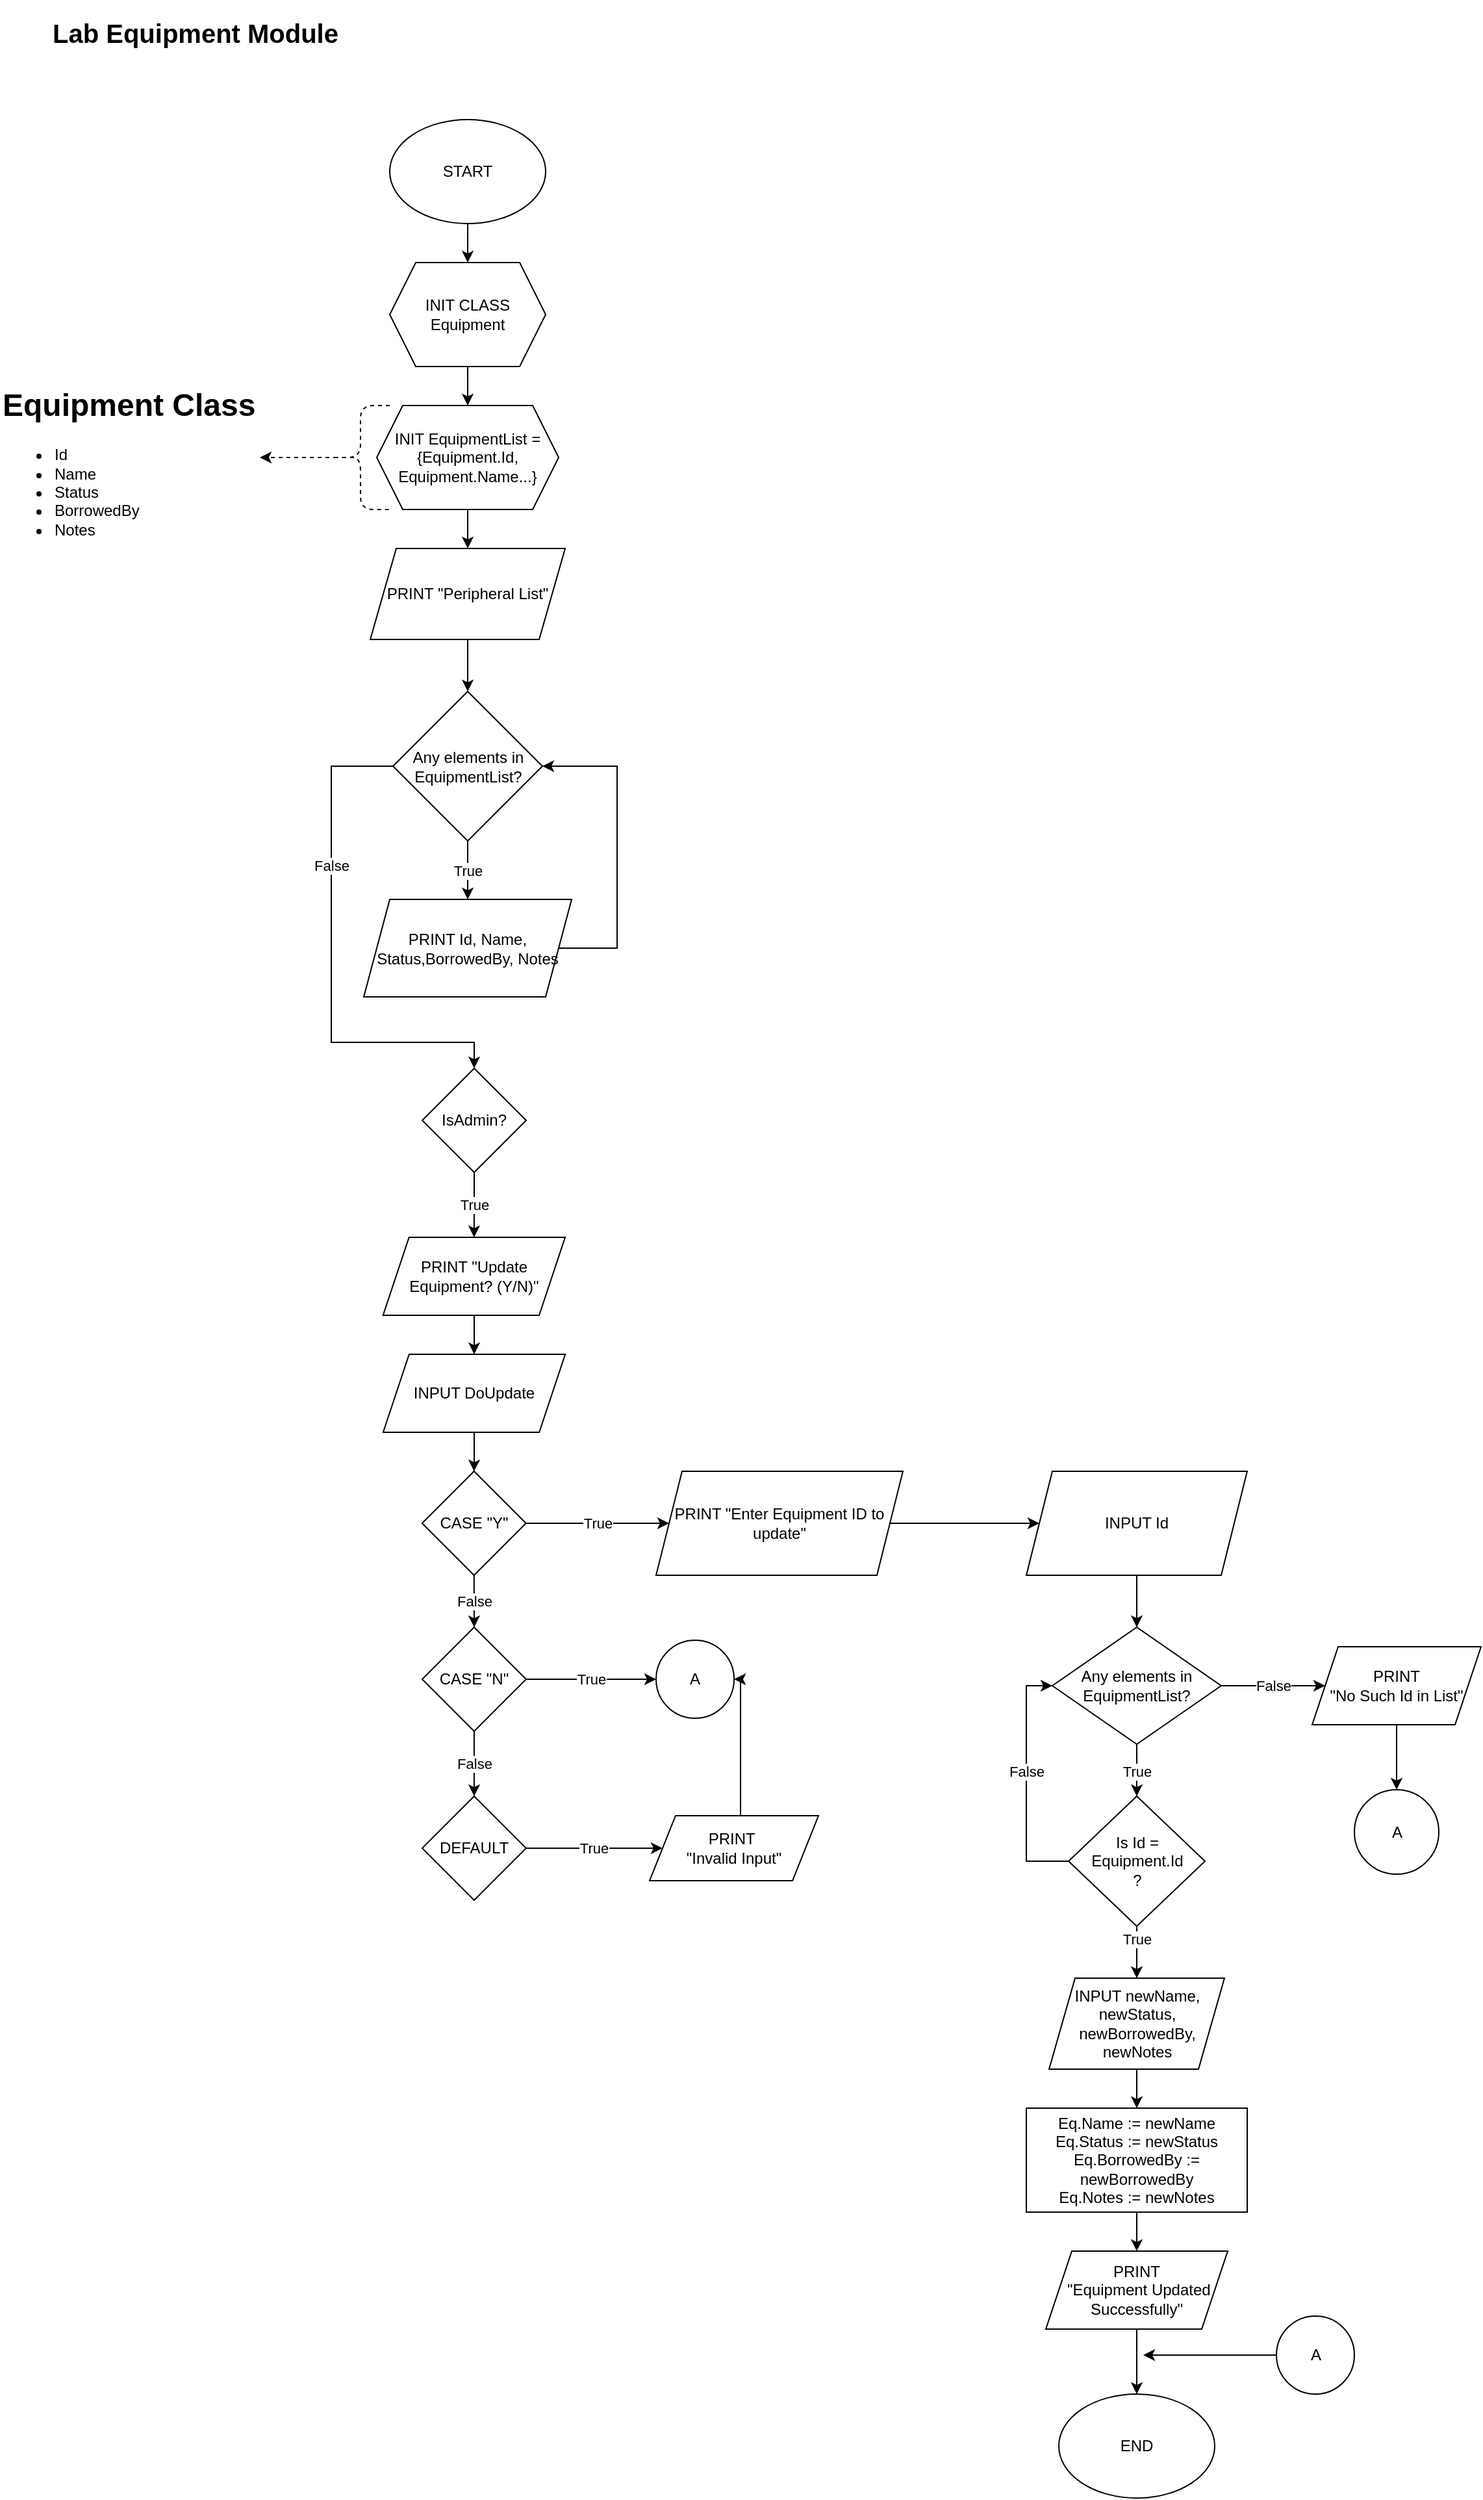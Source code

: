 <mxfile version="24.8.6">
  <diagram id="6a731a19-8d31-9384-78a2-239565b7b9f0" name="Page-1">
    <mxGraphModel dx="1235" dy="3656" grid="1" gridSize="10" guides="1" tooltips="1" connect="1" arrows="1" fold="1" page="1" pageScale="1" pageWidth="3000" pageHeight="3000" background="none" math="0" shadow="0">
      <root>
        <mxCell id="0" />
        <mxCell id="1" parent="0" />
        <mxCell id="FubYLD9fZpOXAevbdcCf-57" value="" style="edgeStyle=orthogonalEdgeStyle;rounded=0;orthogonalLoop=1;jettySize=auto;html=1;entryX=0.5;entryY=0;entryDx=0;entryDy=0;movable=1;resizable=1;rotatable=1;deletable=1;editable=1;locked=0;connectable=1;" edge="1" parent="1" source="FubYLD9fZpOXAevbdcCf-55" target="FubYLD9fZpOXAevbdcCf-58">
          <mxGeometry relative="1" as="geometry">
            <mxPoint x="370" y="-2678" as="targetPoint" />
          </mxGeometry>
        </mxCell>
        <mxCell id="FubYLD9fZpOXAevbdcCf-55" value="START" style="ellipse;whiteSpace=wrap;html=1;movable=1;resizable=1;rotatable=1;deletable=1;editable=1;locked=0;connectable=1;" vertex="1" parent="1">
          <mxGeometry x="310" y="-2788" width="120" height="80" as="geometry" />
        </mxCell>
        <mxCell id="FubYLD9fZpOXAevbdcCf-61" value="" style="edgeStyle=orthogonalEdgeStyle;rounded=0;orthogonalLoop=1;jettySize=auto;html=1;movable=1;resizable=1;rotatable=1;deletable=1;editable=1;locked=0;connectable=1;" edge="1" parent="1" source="FubYLD9fZpOXAevbdcCf-58" target="FubYLD9fZpOXAevbdcCf-60">
          <mxGeometry relative="1" as="geometry" />
        </mxCell>
        <mxCell id="FubYLD9fZpOXAevbdcCf-58" value="&lt;font style=&quot;font-size: 12px;&quot;&gt;INIT CLASS Equipment&lt;/font&gt;" style="shape=hexagon;perimeter=hexagonPerimeter2;whiteSpace=wrap;html=1;fixedSize=1;movable=1;resizable=1;rotatable=1;deletable=1;editable=1;locked=0;connectable=1;" vertex="1" parent="1">
          <mxGeometry x="310" y="-2678" width="120" height="80" as="geometry" />
        </mxCell>
        <mxCell id="FubYLD9fZpOXAevbdcCf-63" value="" style="edgeStyle=orthogonalEdgeStyle;rounded=0;orthogonalLoop=1;jettySize=auto;html=1;movable=1;resizable=1;rotatable=1;deletable=1;editable=1;locked=0;connectable=1;" edge="1" parent="1" source="FubYLD9fZpOXAevbdcCf-60" target="FubYLD9fZpOXAevbdcCf-62">
          <mxGeometry relative="1" as="geometry" />
        </mxCell>
        <mxCell id="FubYLD9fZpOXAevbdcCf-60" value="&lt;font style=&quot;font-size: 12px;&quot;&gt;INIT EquipmentList = {&lt;/font&gt;&lt;font style=&quot;font-size: 12px;&quot;&gt;Equipment.Id, &lt;/font&gt;&lt;font style=&quot;font-size: 12px;&quot;&gt;Equipment.Name...&lt;/font&gt;&lt;font style=&quot;font-size: 12px;&quot;&gt;}&lt;br&gt;&lt;/font&gt;" style="shape=hexagon;perimeter=hexagonPerimeter2;whiteSpace=wrap;html=1;fixedSize=1;movable=1;resizable=1;rotatable=1;deletable=1;editable=1;locked=0;connectable=1;" vertex="1" parent="1">
          <mxGeometry x="300" y="-2568" width="140" height="80" as="geometry" />
        </mxCell>
        <mxCell id="FubYLD9fZpOXAevbdcCf-69" value="" style="edgeStyle=orthogonalEdgeStyle;rounded=0;orthogonalLoop=1;jettySize=auto;html=1;movable=1;resizable=1;rotatable=1;deletable=1;editable=1;locked=0;connectable=1;" edge="1" parent="1" source="FubYLD9fZpOXAevbdcCf-62" target="FubYLD9fZpOXAevbdcCf-68">
          <mxGeometry relative="1" as="geometry" />
        </mxCell>
        <mxCell id="FubYLD9fZpOXAevbdcCf-62" value="&lt;font style=&quot;font-size: 12px;&quot;&gt;PRINT &quot;Peripheral List&quot;&lt;br&gt;&lt;/font&gt;" style="shape=parallelogram;perimeter=parallelogramPerimeter;whiteSpace=wrap;html=1;fixedSize=1;movable=1;resizable=1;rotatable=1;deletable=1;editable=1;locked=0;connectable=1;" vertex="1" parent="1">
          <mxGeometry x="295" y="-2458" width="150" height="70" as="geometry" />
        </mxCell>
        <mxCell id="FubYLD9fZpOXAevbdcCf-72" style="edgeStyle=orthogonalEdgeStyle;rounded=0;orthogonalLoop=1;jettySize=auto;html=1;exitX=1;exitY=0.5;exitDx=0;exitDy=0;entryX=1;entryY=0.5;entryDx=0;entryDy=0;movable=1;resizable=1;rotatable=1;deletable=1;editable=1;locked=0;connectable=1;" edge="1" parent="1" source="FubYLD9fZpOXAevbdcCf-66" target="FubYLD9fZpOXAevbdcCf-68">
          <mxGeometry relative="1" as="geometry">
            <Array as="points">
              <mxPoint x="485" y="-2150" />
              <mxPoint x="485" y="-2290" />
            </Array>
          </mxGeometry>
        </mxCell>
        <mxCell id="FubYLD9fZpOXAevbdcCf-66" value="&lt;div&gt;PRINT Id, Name, Status,BorrowedBy, Notes&lt;br&gt;&lt;/div&gt;" style="shape=parallelogram;perimeter=parallelogramPerimeter;whiteSpace=wrap;html=1;fixedSize=1;movable=1;resizable=1;rotatable=1;deletable=1;editable=1;locked=0;connectable=1;" vertex="1" parent="1">
          <mxGeometry x="290" y="-2188" width="160" height="75" as="geometry" />
        </mxCell>
        <mxCell id="FubYLD9fZpOXAevbdcCf-70" value="True" style="edgeStyle=orthogonalEdgeStyle;rounded=0;orthogonalLoop=1;jettySize=auto;html=1;exitX=0.5;exitY=1;exitDx=0;exitDy=0;entryX=0.5;entryY=0;entryDx=0;entryDy=0;movable=1;resizable=1;rotatable=1;deletable=1;editable=1;locked=0;connectable=1;" edge="1" parent="1" source="FubYLD9fZpOXAevbdcCf-68" target="FubYLD9fZpOXAevbdcCf-66">
          <mxGeometry relative="1" as="geometry" />
        </mxCell>
        <mxCell id="FubYLD9fZpOXAevbdcCf-73" value="False" style="edgeStyle=orthogonalEdgeStyle;rounded=0;orthogonalLoop=1;jettySize=auto;html=1;exitX=0;exitY=0.5;exitDx=0;exitDy=0;movable=1;resizable=1;rotatable=1;deletable=1;editable=1;locked=0;connectable=1;" edge="1" parent="1" source="FubYLD9fZpOXAevbdcCf-68" target="FubYLD9fZpOXAevbdcCf-74">
          <mxGeometry x="-0.366" relative="1" as="geometry">
            <mxPoint x="265" y="-2038" as="targetPoint" />
            <Array as="points">
              <mxPoint x="265" y="-2290" />
              <mxPoint x="265" y="-2078" />
              <mxPoint x="375" y="-2078" />
            </Array>
            <mxPoint as="offset" />
          </mxGeometry>
        </mxCell>
        <mxCell id="FubYLD9fZpOXAevbdcCf-68" value="Any elements in EquipmentList?" style="rhombus;whiteSpace=wrap;html=1;movable=1;resizable=1;rotatable=1;deletable=1;editable=1;locked=0;connectable=1;" vertex="1" parent="1">
          <mxGeometry x="312.5" y="-2348" width="115" height="115" as="geometry" />
        </mxCell>
        <mxCell id="FubYLD9fZpOXAevbdcCf-78" value="True" style="edgeStyle=orthogonalEdgeStyle;rounded=0;orthogonalLoop=1;jettySize=auto;html=1;exitX=0.5;exitY=1;exitDx=0;exitDy=0;entryX=0.5;entryY=0;entryDx=0;entryDy=0;movable=1;resizable=1;rotatable=1;deletable=1;editable=1;locked=0;connectable=1;" edge="1" parent="1" source="FubYLD9fZpOXAevbdcCf-74" target="FubYLD9fZpOXAevbdcCf-77">
          <mxGeometry relative="1" as="geometry" />
        </mxCell>
        <mxCell id="FubYLD9fZpOXAevbdcCf-74" value="IsAdmin?" style="rhombus;whiteSpace=wrap;html=1;movable=1;resizable=1;rotatable=1;deletable=1;editable=1;locked=0;connectable=1;" vertex="1" parent="1">
          <mxGeometry x="335" y="-2058" width="80" height="80" as="geometry" />
        </mxCell>
        <mxCell id="FubYLD9fZpOXAevbdcCf-91" value="" style="edgeStyle=orthogonalEdgeStyle;rounded=0;orthogonalLoop=1;jettySize=auto;html=1;movable=1;resizable=1;rotatable=1;deletable=1;editable=1;locked=0;connectable=1;" edge="1" parent="1" source="FubYLD9fZpOXAevbdcCf-77" target="FubYLD9fZpOXAevbdcCf-90">
          <mxGeometry relative="1" as="geometry" />
        </mxCell>
        <mxCell id="FubYLD9fZpOXAevbdcCf-77" value="PRINT &quot;Update Equipment? (Y/N)&quot;" style="shape=parallelogram;perimeter=parallelogramPerimeter;whiteSpace=wrap;html=1;fixedSize=1;movable=1;resizable=1;rotatable=1;deletable=1;editable=1;locked=0;connectable=1;" vertex="1" parent="1">
          <mxGeometry x="304.85" y="-1928" width="140.15" height="60" as="geometry" />
        </mxCell>
        <mxCell id="FubYLD9fZpOXAevbdcCf-85" value="False" style="edgeStyle=orthogonalEdgeStyle;rounded=0;orthogonalLoop=1;jettySize=auto;html=1;movable=1;resizable=1;rotatable=1;deletable=1;editable=1;locked=0;connectable=1;" edge="1" parent="1" source="FubYLD9fZpOXAevbdcCf-83" target="FubYLD9fZpOXAevbdcCf-84">
          <mxGeometry relative="1" as="geometry" />
        </mxCell>
        <mxCell id="FubYLD9fZpOXAevbdcCf-94" value="True" style="edgeStyle=orthogonalEdgeStyle;rounded=0;orthogonalLoop=1;jettySize=auto;html=1;movable=1;resizable=1;rotatable=1;deletable=1;editable=1;locked=0;connectable=1;" edge="1" parent="1" source="FubYLD9fZpOXAevbdcCf-83" target="FubYLD9fZpOXAevbdcCf-93">
          <mxGeometry relative="1" as="geometry" />
        </mxCell>
        <mxCell id="FubYLD9fZpOXAevbdcCf-83" value="CASE &quot;Y&quot;" style="rhombus;whiteSpace=wrap;html=1;movable=1;resizable=1;rotatable=1;deletable=1;editable=1;locked=0;connectable=1;" vertex="1" parent="1">
          <mxGeometry x="334.885" y="-1748" width="80" height="80" as="geometry" />
        </mxCell>
        <mxCell id="FubYLD9fZpOXAevbdcCf-87" value="False" style="edgeStyle=orthogonalEdgeStyle;rounded=0;orthogonalLoop=1;jettySize=auto;html=1;movable=1;resizable=1;rotatable=1;deletable=1;editable=1;locked=0;connectable=1;" edge="1" parent="1" source="FubYLD9fZpOXAevbdcCf-84" target="FubYLD9fZpOXAevbdcCf-86">
          <mxGeometry relative="1" as="geometry" />
        </mxCell>
        <mxCell id="FubYLD9fZpOXAevbdcCf-96" value="True" style="edgeStyle=orthogonalEdgeStyle;rounded=0;orthogonalLoop=1;jettySize=auto;html=1;movable=1;resizable=1;rotatable=1;deletable=1;editable=1;locked=0;connectable=1;" edge="1" parent="1" source="FubYLD9fZpOXAevbdcCf-84" target="FubYLD9fZpOXAevbdcCf-95">
          <mxGeometry relative="1" as="geometry" />
        </mxCell>
        <mxCell id="FubYLD9fZpOXAevbdcCf-84" value="CASE &quot;N&quot;" style="rhombus;whiteSpace=wrap;html=1;movable=1;resizable=1;rotatable=1;deletable=1;editable=1;locked=0;connectable=1;" vertex="1" parent="1">
          <mxGeometry x="334.965" y="-1628" width="80" height="80" as="geometry" />
        </mxCell>
        <mxCell id="FubYLD9fZpOXAevbdcCf-98" value="True" style="edgeStyle=orthogonalEdgeStyle;rounded=0;orthogonalLoop=1;jettySize=auto;html=1;movable=1;resizable=1;rotatable=1;deletable=1;editable=1;locked=0;connectable=1;" edge="1" parent="1" source="FubYLD9fZpOXAevbdcCf-86" target="FubYLD9fZpOXAevbdcCf-97">
          <mxGeometry relative="1" as="geometry" />
        </mxCell>
        <mxCell id="FubYLD9fZpOXAevbdcCf-86" value="DEFAULT" style="rhombus;whiteSpace=wrap;html=1;movable=1;resizable=1;rotatable=1;deletable=1;editable=1;locked=0;connectable=1;" vertex="1" parent="1">
          <mxGeometry x="334.965" y="-1498" width="80" height="80" as="geometry" />
        </mxCell>
        <mxCell id="FubYLD9fZpOXAevbdcCf-92" value="" style="edgeStyle=orthogonalEdgeStyle;rounded=0;orthogonalLoop=1;jettySize=auto;html=1;movable=1;resizable=1;rotatable=1;deletable=1;editable=1;locked=0;connectable=1;" edge="1" parent="1" source="FubYLD9fZpOXAevbdcCf-90" target="FubYLD9fZpOXAevbdcCf-83">
          <mxGeometry relative="1" as="geometry" />
        </mxCell>
        <mxCell id="FubYLD9fZpOXAevbdcCf-90" value="INPUT DoUpdate" style="shape=parallelogram;perimeter=parallelogramPerimeter;whiteSpace=wrap;html=1;fixedSize=1;movable=1;resizable=1;rotatable=1;deletable=1;editable=1;locked=0;connectable=1;" vertex="1" parent="1">
          <mxGeometry x="304.92" y="-1838" width="140.15" height="60" as="geometry" />
        </mxCell>
        <mxCell id="FubYLD9fZpOXAevbdcCf-100" value="" style="edgeStyle=orthogonalEdgeStyle;rounded=0;orthogonalLoop=1;jettySize=auto;html=1;movable=1;resizable=1;rotatable=1;deletable=1;editable=1;locked=0;connectable=1;" edge="1" parent="1" source="FubYLD9fZpOXAevbdcCf-93" target="FubYLD9fZpOXAevbdcCf-99">
          <mxGeometry relative="1" as="geometry" />
        </mxCell>
        <mxCell id="FubYLD9fZpOXAevbdcCf-93" value="PRINT &quot;Enter Equipment ID to update&quot;" style="shape=parallelogram;perimeter=parallelogramPerimeter;whiteSpace=wrap;html=1;fixedSize=1;movable=1;resizable=1;rotatable=1;deletable=1;editable=1;locked=0;connectable=1;" vertex="1" parent="1">
          <mxGeometry x="515" y="-1748" width="190" height="80" as="geometry" />
        </mxCell>
        <mxCell id="FubYLD9fZpOXAevbdcCf-95" value="A" style="ellipse;whiteSpace=wrap;html=1;movable=1;resizable=1;rotatable=1;deletable=1;editable=1;locked=0;connectable=1;" vertex="1" parent="1">
          <mxGeometry x="515" y="-1618" width="60.04" height="60" as="geometry" />
        </mxCell>
        <mxCell id="FubYLD9fZpOXAevbdcCf-145" value="" style="edgeStyle=orthogonalEdgeStyle;rounded=0;orthogonalLoop=1;jettySize=auto;html=1;" edge="1" parent="1" source="FubYLD9fZpOXAevbdcCf-97" target="FubYLD9fZpOXAevbdcCf-95">
          <mxGeometry relative="1" as="geometry">
            <Array as="points">
              <mxPoint x="580" y="-1588" />
            </Array>
          </mxGeometry>
        </mxCell>
        <mxCell id="FubYLD9fZpOXAevbdcCf-97" value="&lt;div&gt;PRINT&amp;nbsp;&lt;/div&gt;&lt;div&gt;&quot;Invalid Input&quot;&lt;/div&gt;" style="shape=parallelogram;perimeter=parallelogramPerimeter;whiteSpace=wrap;html=1;fixedSize=1;movable=1;resizable=1;rotatable=1;deletable=1;editable=1;locked=0;connectable=1;" vertex="1" parent="1">
          <mxGeometry x="510" y="-1483" width="130" height="50" as="geometry" />
        </mxCell>
        <mxCell id="FubYLD9fZpOXAevbdcCf-106" style="edgeStyle=orthogonalEdgeStyle;rounded=0;orthogonalLoop=1;jettySize=auto;html=1;exitX=0.5;exitY=1;exitDx=0;exitDy=0;entryX=0.5;entryY=0;entryDx=0;entryDy=0;movable=1;resizable=1;rotatable=1;deletable=1;editable=1;locked=0;connectable=1;" edge="1" parent="1" source="FubYLD9fZpOXAevbdcCf-99" target="FubYLD9fZpOXAevbdcCf-101">
          <mxGeometry relative="1" as="geometry">
            <mxPoint x="885" y="-1638" as="targetPoint" />
          </mxGeometry>
        </mxCell>
        <mxCell id="FubYLD9fZpOXAevbdcCf-99" value="INPUT Id" style="shape=parallelogram;perimeter=parallelogramPerimeter;whiteSpace=wrap;html=1;fixedSize=1;movable=1;resizable=1;rotatable=1;deletable=1;editable=1;locked=0;connectable=1;" vertex="1" parent="1">
          <mxGeometry x="800" y="-1748" width="170" height="80" as="geometry" />
        </mxCell>
        <mxCell id="FubYLD9fZpOXAevbdcCf-109" value="" style="edgeStyle=orthogonalEdgeStyle;rounded=0;orthogonalLoop=1;jettySize=auto;html=1;movable=1;resizable=1;rotatable=1;deletable=1;editable=1;locked=0;connectable=1;" edge="1" parent="1" source="FubYLD9fZpOXAevbdcCf-101" target="FubYLD9fZpOXAevbdcCf-108">
          <mxGeometry relative="1" as="geometry" />
        </mxCell>
        <mxCell id="FubYLD9fZpOXAevbdcCf-120" value="True" style="edgeLabel;html=1;align=center;verticalAlign=middle;resizable=1;points=[];movable=1;rotatable=1;deletable=1;editable=1;locked=0;connectable=1;" vertex="1" connectable="0" parent="FubYLD9fZpOXAevbdcCf-109">
          <mxGeometry x="0.116" y="1" relative="1" as="geometry">
            <mxPoint x="-1" y="-2" as="offset" />
          </mxGeometry>
        </mxCell>
        <mxCell id="FubYLD9fZpOXAevbdcCf-135" value="False" style="edgeStyle=orthogonalEdgeStyle;rounded=0;orthogonalLoop=1;jettySize=auto;html=1;movable=1;resizable=1;rotatable=1;deletable=1;editable=1;locked=0;connectable=1;" edge="1" parent="1" source="FubYLD9fZpOXAevbdcCf-101" target="FubYLD9fZpOXAevbdcCf-136">
          <mxGeometry relative="1" as="geometry">
            <mxPoint x="990" y="-1583" as="targetPoint" />
          </mxGeometry>
        </mxCell>
        <mxCell id="FubYLD9fZpOXAevbdcCf-101" value="Any elements in EquipmentList?" style="rhombus;whiteSpace=wrap;html=1;align=center;movable=1;resizable=1;rotatable=1;deletable=1;editable=1;locked=0;connectable=1;" vertex="1" parent="1">
          <mxGeometry x="820" y="-1628" width="130" height="90" as="geometry" />
        </mxCell>
        <mxCell id="FubYLD9fZpOXAevbdcCf-111" value="" style="edgeStyle=orthogonalEdgeStyle;rounded=0;orthogonalLoop=1;jettySize=auto;html=1;movable=1;resizable=1;rotatable=1;deletable=1;editable=1;locked=0;connectable=1;" edge="1" parent="1" source="FubYLD9fZpOXAevbdcCf-108" target="FubYLD9fZpOXAevbdcCf-110">
          <mxGeometry relative="1" as="geometry" />
        </mxCell>
        <mxCell id="FubYLD9fZpOXAevbdcCf-121" value="True" style="edgeLabel;html=1;align=center;verticalAlign=middle;resizable=1;points=[];movable=1;rotatable=1;deletable=1;editable=1;locked=0;connectable=1;" vertex="1" connectable="0" parent="FubYLD9fZpOXAevbdcCf-111">
          <mxGeometry x="-0.72" y="-1" relative="1" as="geometry">
            <mxPoint x="1" y="4" as="offset" />
          </mxGeometry>
        </mxCell>
        <mxCell id="FubYLD9fZpOXAevbdcCf-133" style="edgeStyle=orthogonalEdgeStyle;rounded=0;orthogonalLoop=1;jettySize=auto;html=1;entryX=0;entryY=0.5;entryDx=0;entryDy=0;movable=1;resizable=1;rotatable=1;deletable=1;editable=1;locked=0;connectable=1;" edge="1" parent="1" source="FubYLD9fZpOXAevbdcCf-108" target="FubYLD9fZpOXAevbdcCf-101">
          <mxGeometry relative="1" as="geometry">
            <Array as="points">
              <mxPoint x="800" y="-1448" />
              <mxPoint x="800" y="-1583" />
            </Array>
          </mxGeometry>
        </mxCell>
        <mxCell id="FubYLD9fZpOXAevbdcCf-134" value="False" style="edgeLabel;html=1;align=center;verticalAlign=middle;resizable=1;points=[];movable=1;rotatable=1;deletable=1;editable=1;locked=0;connectable=1;" vertex="1" connectable="0" parent="FubYLD9fZpOXAevbdcCf-133">
          <mxGeometry x="0.019" y="-5" relative="1" as="geometry">
            <mxPoint x="-5" y="-6" as="offset" />
          </mxGeometry>
        </mxCell>
        <mxCell id="FubYLD9fZpOXAevbdcCf-108" value="&lt;div&gt;Is Id = &lt;br&gt;&lt;/div&gt;&lt;div&gt;Equipment.Id&lt;br&gt;&lt;/div&gt;?" style="rhombus;whiteSpace=wrap;html=1;movable=1;resizable=1;rotatable=1;deletable=1;editable=1;locked=0;connectable=1;" vertex="1" parent="1">
          <mxGeometry x="832.5" y="-1498" width="105" height="100" as="geometry" />
        </mxCell>
        <mxCell id="FubYLD9fZpOXAevbdcCf-113" value="" style="edgeStyle=orthogonalEdgeStyle;rounded=0;orthogonalLoop=1;jettySize=auto;html=1;movable=1;resizable=1;rotatable=1;deletable=1;editable=1;locked=0;connectable=1;" edge="1" parent="1" source="FubYLD9fZpOXAevbdcCf-110" target="FubYLD9fZpOXAevbdcCf-112">
          <mxGeometry relative="1" as="geometry" />
        </mxCell>
        <mxCell id="FubYLD9fZpOXAevbdcCf-110" value="&lt;div&gt;INPUT newName,&lt;/div&gt;&lt;div&gt;newStatus, newBorrowedBy,&lt;/div&gt;&lt;div&gt;newNotes&lt;br&gt;&lt;/div&gt;" style="shape=parallelogram;perimeter=parallelogramPerimeter;whiteSpace=wrap;html=1;fixedSize=1;movable=1;resizable=1;rotatable=1;deletable=1;editable=1;locked=0;connectable=1;" vertex="1" parent="1">
          <mxGeometry x="817.5" y="-1358" width="135" height="70" as="geometry" />
        </mxCell>
        <mxCell id="FubYLD9fZpOXAevbdcCf-119" value="" style="edgeStyle=orthogonalEdgeStyle;rounded=0;orthogonalLoop=1;jettySize=auto;html=1;movable=1;resizable=1;rotatable=1;deletable=1;editable=1;locked=0;connectable=1;" edge="1" parent="1" source="FubYLD9fZpOXAevbdcCf-112" target="FubYLD9fZpOXAevbdcCf-118">
          <mxGeometry relative="1" as="geometry" />
        </mxCell>
        <mxCell id="FubYLD9fZpOXAevbdcCf-112" value="&lt;div align=&quot;center&quot;&gt;Eq.Name := newName&lt;/div&gt;&lt;div align=&quot;center&quot;&gt;Eq.Status := newStatus&lt;/div&gt;&lt;div align=&quot;center&quot;&gt;Eq.BorrowedBy := newBorrowedBy&lt;/div&gt;&lt;div align=&quot;center&quot;&gt;Eq.Notes := newNotes&lt;br&gt;&lt;/div&gt;" style="whiteSpace=wrap;html=1;align=center;movable=1;resizable=1;rotatable=1;deletable=1;editable=1;locked=0;connectable=1;" vertex="1" parent="1">
          <mxGeometry x="800" y="-1258" width="170" height="80" as="geometry" />
        </mxCell>
        <mxCell id="FubYLD9fZpOXAevbdcCf-139" value="" style="edgeStyle=orthogonalEdgeStyle;rounded=0;orthogonalLoop=1;jettySize=auto;html=1;movable=1;resizable=1;rotatable=1;deletable=1;editable=1;locked=0;connectable=1;" edge="1" parent="1" source="FubYLD9fZpOXAevbdcCf-118" target="FubYLD9fZpOXAevbdcCf-138">
          <mxGeometry relative="1" as="geometry" />
        </mxCell>
        <mxCell id="FubYLD9fZpOXAevbdcCf-118" value="&lt;div&gt;PRINT&lt;/div&gt;&lt;div&gt;&amp;nbsp;&quot;Equipment Updated Successfully&quot;&lt;/div&gt;" style="shape=parallelogram;perimeter=parallelogramPerimeter;whiteSpace=wrap;html=1;fixedSize=1;movable=1;resizable=1;rotatable=1;deletable=1;editable=1;locked=0;connectable=1;" vertex="1" parent="1">
          <mxGeometry x="815" y="-1148" width="140" height="60" as="geometry" />
        </mxCell>
        <mxCell id="FubYLD9fZpOXAevbdcCf-141" value="" style="edgeStyle=orthogonalEdgeStyle;rounded=0;orthogonalLoop=1;jettySize=auto;html=1;movable=1;resizable=1;rotatable=1;deletable=1;editable=1;locked=0;connectable=1;" edge="1" parent="1" source="FubYLD9fZpOXAevbdcCf-136" target="FubYLD9fZpOXAevbdcCf-140">
          <mxGeometry relative="1" as="geometry" />
        </mxCell>
        <mxCell id="FubYLD9fZpOXAevbdcCf-136" value="&lt;div&gt;PRINT&lt;/div&gt;&lt;div&gt;&quot;No Such Id in List&quot;&lt;br&gt;&lt;/div&gt;" style="shape=parallelogram;perimeter=parallelogramPerimeter;whiteSpace=wrap;html=1;fixedSize=1;movable=1;resizable=1;rotatable=1;deletable=1;editable=1;locked=0;connectable=1;" vertex="1" parent="1">
          <mxGeometry x="1020" y="-1613" width="130" height="60" as="geometry" />
        </mxCell>
        <mxCell id="FubYLD9fZpOXAevbdcCf-138" value="END" style="ellipse;whiteSpace=wrap;html=1;movable=1;resizable=1;rotatable=1;deletable=1;editable=1;locked=0;connectable=1;" vertex="1" parent="1">
          <mxGeometry x="825" y="-1038" width="120" height="80" as="geometry" />
        </mxCell>
        <mxCell id="FubYLD9fZpOXAevbdcCf-140" value="A" style="ellipse;whiteSpace=wrap;html=1;movable=1;resizable=1;rotatable=1;deletable=1;editable=1;locked=0;connectable=1;" vertex="1" parent="1">
          <mxGeometry x="1052.5" y="-1503" width="65" height="65" as="geometry" />
        </mxCell>
        <mxCell id="FubYLD9fZpOXAevbdcCf-143" style="edgeStyle=orthogonalEdgeStyle;rounded=0;orthogonalLoop=1;jettySize=auto;html=1;movable=1;resizable=1;rotatable=1;deletable=1;editable=1;locked=0;connectable=1;" edge="1" parent="1" source="FubYLD9fZpOXAevbdcCf-142">
          <mxGeometry relative="1" as="geometry">
            <mxPoint x="890" y="-1068" as="targetPoint" />
          </mxGeometry>
        </mxCell>
        <mxCell id="FubYLD9fZpOXAevbdcCf-142" value="A" style="ellipse;whiteSpace=wrap;html=1;aspect=fixed;movable=1;resizable=1;rotatable=1;deletable=1;editable=1;locked=0;connectable=1;" vertex="1" parent="1">
          <mxGeometry x="992.5" y="-1098" width="60" height="60" as="geometry" />
        </mxCell>
        <mxCell id="FubYLD9fZpOXAevbdcCf-144" value="&lt;b&gt;&lt;font size=&quot;1&quot;&gt;&lt;span style=&quot;line-height: 200%; font-size: 20px;&quot;&gt;Lab Equipment Module &lt;/span&gt;&lt;/font&gt;&lt;/b&gt;" style="text;html=1;align=center;verticalAlign=middle;resizable=0;points=[];autosize=1;strokeColor=none;fillColor=none;" vertex="1" parent="1">
          <mxGeometry x="40" y="-2880" width="240" height="50" as="geometry" />
        </mxCell>
        <mxCell id="FubYLD9fZpOXAevbdcCf-147" value="&lt;br&gt;&lt;h1 style=&quot;margin-top: 0px;&quot;&gt;Equipment Class&lt;br&gt;&lt;/h1&gt;&lt;ul&gt;&lt;li&gt;Id&lt;/li&gt;&lt;li&gt;Name&lt;/li&gt;&lt;li&gt;Status&lt;/li&gt;&lt;li&gt;BorrowedBy&lt;/li&gt;&lt;li&gt;Notes&lt;br&gt;&lt;/li&gt;&lt;/ul&gt;" style="text;html=1;whiteSpace=wrap;overflow=hidden;rounded=0;" vertex="1" parent="1">
          <mxGeometry x="10" y="-2603" width="200" height="150" as="geometry" />
        </mxCell>
        <mxCell id="FubYLD9fZpOXAevbdcCf-150" style="edgeStyle=orthogonalEdgeStyle;rounded=0;orthogonalLoop=1;jettySize=auto;html=1;entryX=1;entryY=0.5;entryDx=0;entryDy=0;exitX=0.1;exitY=0.5;exitDx=0;exitDy=0;exitPerimeter=0;dashed=1;" edge="1" parent="1" source="FubYLD9fZpOXAevbdcCf-148" target="FubYLD9fZpOXAevbdcCf-147">
          <mxGeometry relative="1" as="geometry" />
        </mxCell>
        <mxCell id="FubYLD9fZpOXAevbdcCf-148" value="" style="shape=curlyBracket;whiteSpace=wrap;html=1;rounded=1;labelPosition=left;verticalLabelPosition=middle;align=right;verticalAlign=middle;size=0.5;dashed=1;" vertex="1" parent="1">
          <mxGeometry x="265" y="-2568" width="45" height="80" as="geometry" />
        </mxCell>
      </root>
    </mxGraphModel>
  </diagram>
</mxfile>
